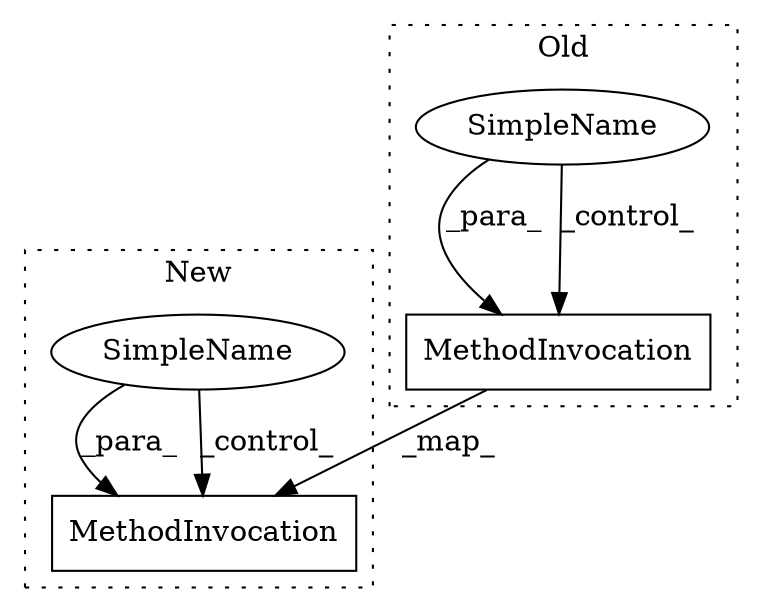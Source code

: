 digraph G {
subgraph cluster0 {
2 [label="MethodInvocation" a="32" s="11159,11212" l="15,1" shape="box"];
4 [label="SimpleName" a="42" s="11127" l="2" shape="ellipse"];
label = "Old";
style="dotted";
}
subgraph cluster1 {
1 [label="MethodInvocation" a="32" s="9803,9841" l="15,1" shape="box"];
3 [label="SimpleName" a="42" s="9770" l="2" shape="ellipse"];
label = "New";
style="dotted";
}
2 -> 1 [label="_map_"];
3 -> 1 [label="_para_"];
3 -> 1 [label="_control_"];
4 -> 2 [label="_para_"];
4 -> 2 [label="_control_"];
}